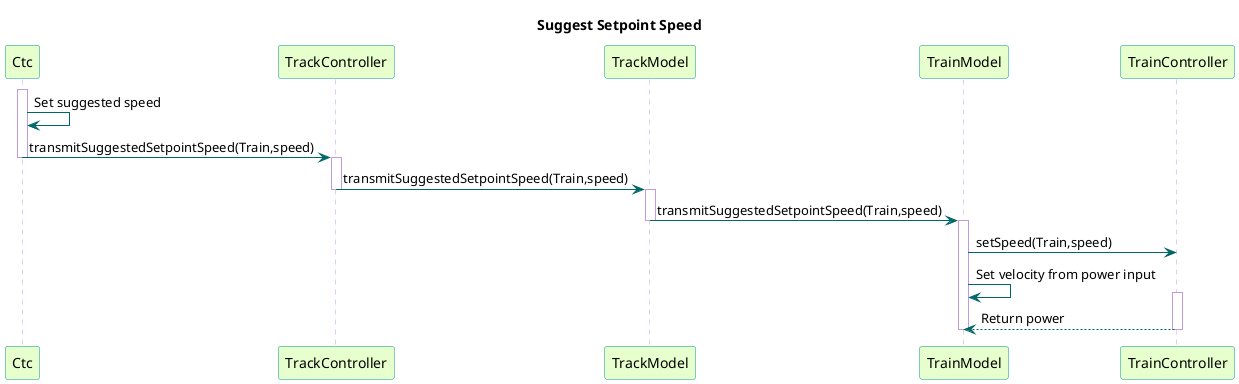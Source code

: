 @startuml

title Suggest Setpoint Speed

skinparam sequence {
  BackgroundColor transparent
  ParticipantBackgroundColor #e6ffcc
  ParticipantBorderColor 	#049595
  PackageBorderCOlor  #049595
  ArrowColor #006666
  LifeLineBorderColor #c09cd9
}

participant Ctc
participant TrackController
participant TrackModel
participant TrainModel

activate Ctc
Ctc -> Ctc : Set suggested speed
Ctc -> TrackController : transmitSuggestedSetpointSpeed(Train,speed)
deactivate Ctc

activate TrackController
TrackController -> TrackModel : transmitSuggestedSetpointSpeed(Train,speed)
deactivate TrackController

activate TrackModel
TrackModel -> TrainModel : transmitSuggestedSetpointSpeed(Train,speed)
deactivate TrackModel

activate TrainModel
TrainModel -> TrainController : setSpeed(Train,speed)
TrainModel -> TrainModel : Set velocity from power input

activate TrainController
TrainController --> TrainModel : Return power
deactivate TrainController

deactivate TrainModel

@enduml

